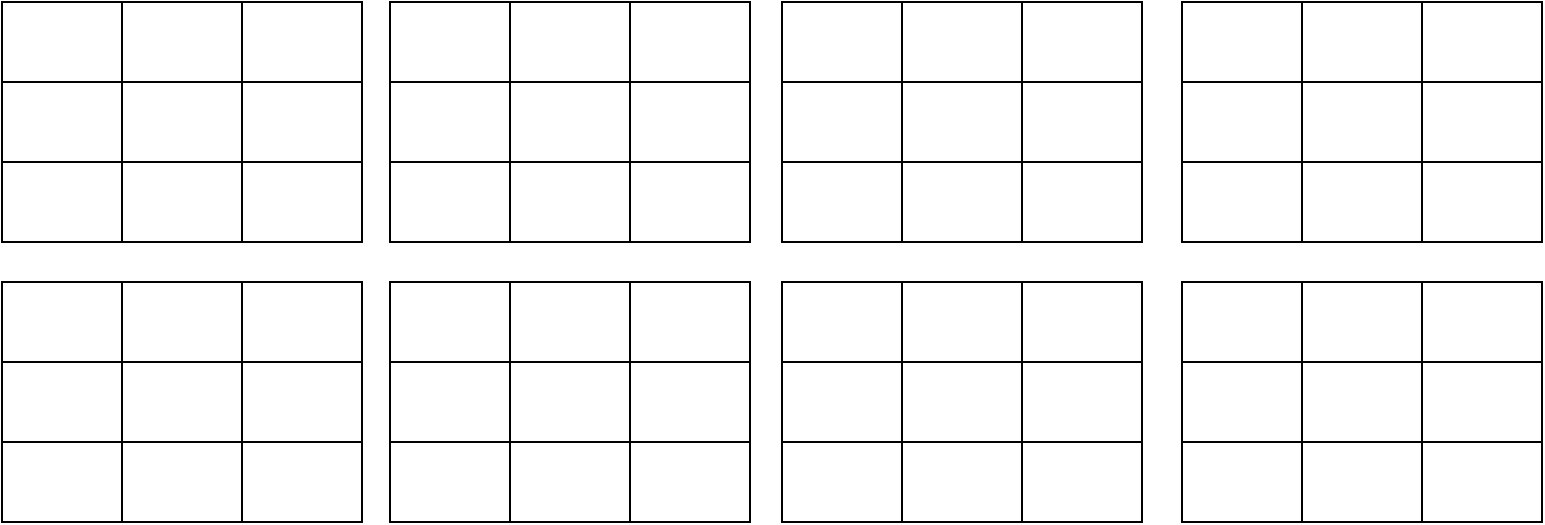 <mxfile version="21.5.2" type="github" pages="3">
  <diagram id="JUidYBW1GJWZsKxiZpDq" name="第 1 页">
    <mxGraphModel dx="1008" dy="642" grid="1" gridSize="10" guides="1" tooltips="1" connect="1" arrows="1" fold="1" page="1" pageScale="1" pageWidth="827" pageHeight="1169" math="0" shadow="0">
      <root>
        <mxCell id="0" />
        <mxCell id="1" parent="0" />
        <mxCell id="ytxY9p593X4YyiZA6ERI-1" value="" style="shape=table;startSize=0;container=1;collapsible=0;childLayout=tableLayout;fontSize=16;" vertex="1" parent="1">
          <mxGeometry x="40" y="130" width="180" height="120" as="geometry" />
        </mxCell>
        <mxCell id="ytxY9p593X4YyiZA6ERI-2" value="" style="shape=tableRow;horizontal=0;startSize=0;swimlaneHead=0;swimlaneBody=0;strokeColor=inherit;top=0;left=0;bottom=0;right=0;collapsible=0;dropTarget=0;fillColor=none;points=[[0,0.5],[1,0.5]];portConstraint=eastwest;fontSize=16;" vertex="1" parent="ytxY9p593X4YyiZA6ERI-1">
          <mxGeometry width="180" height="40" as="geometry" />
        </mxCell>
        <mxCell id="ytxY9p593X4YyiZA6ERI-3" value="" style="shape=partialRectangle;html=1;whiteSpace=wrap;connectable=0;strokeColor=inherit;overflow=hidden;fillColor=none;top=0;left=0;bottom=0;right=0;pointerEvents=1;fontSize=16;" vertex="1" parent="ytxY9p593X4YyiZA6ERI-2">
          <mxGeometry width="60" height="40" as="geometry">
            <mxRectangle width="60" height="40" as="alternateBounds" />
          </mxGeometry>
        </mxCell>
        <mxCell id="ytxY9p593X4YyiZA6ERI-4" value="" style="shape=partialRectangle;html=1;whiteSpace=wrap;connectable=0;strokeColor=inherit;overflow=hidden;fillColor=none;top=0;left=0;bottom=0;right=0;pointerEvents=1;fontSize=16;" vertex="1" parent="ytxY9p593X4YyiZA6ERI-2">
          <mxGeometry x="60" width="60" height="40" as="geometry">
            <mxRectangle width="60" height="40" as="alternateBounds" />
          </mxGeometry>
        </mxCell>
        <mxCell id="ytxY9p593X4YyiZA6ERI-5" value="" style="shape=partialRectangle;html=1;whiteSpace=wrap;connectable=0;strokeColor=inherit;overflow=hidden;fillColor=none;top=0;left=0;bottom=0;right=0;pointerEvents=1;fontSize=16;" vertex="1" parent="ytxY9p593X4YyiZA6ERI-2">
          <mxGeometry x="120" width="60" height="40" as="geometry">
            <mxRectangle width="60" height="40" as="alternateBounds" />
          </mxGeometry>
        </mxCell>
        <mxCell id="ytxY9p593X4YyiZA6ERI-6" value="" style="shape=tableRow;horizontal=0;startSize=0;swimlaneHead=0;swimlaneBody=0;strokeColor=inherit;top=0;left=0;bottom=0;right=0;collapsible=0;dropTarget=0;fillColor=none;points=[[0,0.5],[1,0.5]];portConstraint=eastwest;fontSize=16;" vertex="1" parent="ytxY9p593X4YyiZA6ERI-1">
          <mxGeometry y="40" width="180" height="40" as="geometry" />
        </mxCell>
        <mxCell id="ytxY9p593X4YyiZA6ERI-7" value="" style="shape=partialRectangle;html=1;whiteSpace=wrap;connectable=0;strokeColor=inherit;overflow=hidden;fillColor=none;top=0;left=0;bottom=0;right=0;pointerEvents=1;fontSize=16;" vertex="1" parent="ytxY9p593X4YyiZA6ERI-6">
          <mxGeometry width="60" height="40" as="geometry">
            <mxRectangle width="60" height="40" as="alternateBounds" />
          </mxGeometry>
        </mxCell>
        <mxCell id="ytxY9p593X4YyiZA6ERI-8" value="" style="shape=partialRectangle;html=1;whiteSpace=wrap;connectable=0;strokeColor=inherit;overflow=hidden;fillColor=none;top=0;left=0;bottom=0;right=0;pointerEvents=1;fontSize=16;" vertex="1" parent="ytxY9p593X4YyiZA6ERI-6">
          <mxGeometry x="60" width="60" height="40" as="geometry">
            <mxRectangle width="60" height="40" as="alternateBounds" />
          </mxGeometry>
        </mxCell>
        <mxCell id="ytxY9p593X4YyiZA6ERI-9" value="" style="shape=partialRectangle;html=1;whiteSpace=wrap;connectable=0;strokeColor=inherit;overflow=hidden;fillColor=none;top=0;left=0;bottom=0;right=0;pointerEvents=1;fontSize=16;" vertex="1" parent="ytxY9p593X4YyiZA6ERI-6">
          <mxGeometry x="120" width="60" height="40" as="geometry">
            <mxRectangle width="60" height="40" as="alternateBounds" />
          </mxGeometry>
        </mxCell>
        <mxCell id="ytxY9p593X4YyiZA6ERI-10" value="" style="shape=tableRow;horizontal=0;startSize=0;swimlaneHead=0;swimlaneBody=0;strokeColor=inherit;top=0;left=0;bottom=0;right=0;collapsible=0;dropTarget=0;fillColor=none;points=[[0,0.5],[1,0.5]];portConstraint=eastwest;fontSize=16;" vertex="1" parent="ytxY9p593X4YyiZA6ERI-1">
          <mxGeometry y="80" width="180" height="40" as="geometry" />
        </mxCell>
        <mxCell id="ytxY9p593X4YyiZA6ERI-11" value="" style="shape=partialRectangle;html=1;whiteSpace=wrap;connectable=0;strokeColor=inherit;overflow=hidden;fillColor=none;top=0;left=0;bottom=0;right=0;pointerEvents=1;fontSize=16;" vertex="1" parent="ytxY9p593X4YyiZA6ERI-10">
          <mxGeometry width="60" height="40" as="geometry">
            <mxRectangle width="60" height="40" as="alternateBounds" />
          </mxGeometry>
        </mxCell>
        <mxCell id="ytxY9p593X4YyiZA6ERI-12" value="" style="shape=partialRectangle;html=1;whiteSpace=wrap;connectable=0;strokeColor=inherit;overflow=hidden;fillColor=none;top=0;left=0;bottom=0;right=0;pointerEvents=1;fontSize=16;" vertex="1" parent="ytxY9p593X4YyiZA6ERI-10">
          <mxGeometry x="60" width="60" height="40" as="geometry">
            <mxRectangle width="60" height="40" as="alternateBounds" />
          </mxGeometry>
        </mxCell>
        <mxCell id="ytxY9p593X4YyiZA6ERI-13" value="" style="shape=partialRectangle;html=1;whiteSpace=wrap;connectable=0;strokeColor=inherit;overflow=hidden;fillColor=none;top=0;left=0;bottom=0;right=0;pointerEvents=1;fontSize=16;" vertex="1" parent="ytxY9p593X4YyiZA6ERI-10">
          <mxGeometry x="120" width="60" height="40" as="geometry">
            <mxRectangle width="60" height="40" as="alternateBounds" />
          </mxGeometry>
        </mxCell>
        <mxCell id="ytxY9p593X4YyiZA6ERI-15" value="" style="shape=table;startSize=0;container=1;collapsible=0;childLayout=tableLayout;fontSize=16;" vertex="1" parent="1">
          <mxGeometry x="234" y="130" width="180" height="120" as="geometry" />
        </mxCell>
        <mxCell id="ytxY9p593X4YyiZA6ERI-16" value="" style="shape=tableRow;horizontal=0;startSize=0;swimlaneHead=0;swimlaneBody=0;strokeColor=inherit;top=0;left=0;bottom=0;right=0;collapsible=0;dropTarget=0;fillColor=none;points=[[0,0.5],[1,0.5]];portConstraint=eastwest;fontSize=16;" vertex="1" parent="ytxY9p593X4YyiZA6ERI-15">
          <mxGeometry width="180" height="40" as="geometry" />
        </mxCell>
        <mxCell id="ytxY9p593X4YyiZA6ERI-17" value="" style="shape=partialRectangle;html=1;whiteSpace=wrap;connectable=0;strokeColor=inherit;overflow=hidden;fillColor=none;top=0;left=0;bottom=0;right=0;pointerEvents=1;fontSize=16;" vertex="1" parent="ytxY9p593X4YyiZA6ERI-16">
          <mxGeometry width="60" height="40" as="geometry">
            <mxRectangle width="60" height="40" as="alternateBounds" />
          </mxGeometry>
        </mxCell>
        <mxCell id="ytxY9p593X4YyiZA6ERI-18" value="" style="shape=partialRectangle;html=1;whiteSpace=wrap;connectable=0;strokeColor=inherit;overflow=hidden;fillColor=none;top=0;left=0;bottom=0;right=0;pointerEvents=1;fontSize=16;" vertex="1" parent="ytxY9p593X4YyiZA6ERI-16">
          <mxGeometry x="60" width="60" height="40" as="geometry">
            <mxRectangle width="60" height="40" as="alternateBounds" />
          </mxGeometry>
        </mxCell>
        <mxCell id="ytxY9p593X4YyiZA6ERI-19" value="" style="shape=partialRectangle;html=1;whiteSpace=wrap;connectable=0;strokeColor=inherit;overflow=hidden;fillColor=none;top=0;left=0;bottom=0;right=0;pointerEvents=1;fontSize=16;" vertex="1" parent="ytxY9p593X4YyiZA6ERI-16">
          <mxGeometry x="120" width="60" height="40" as="geometry">
            <mxRectangle width="60" height="40" as="alternateBounds" />
          </mxGeometry>
        </mxCell>
        <mxCell id="ytxY9p593X4YyiZA6ERI-20" value="" style="shape=tableRow;horizontal=0;startSize=0;swimlaneHead=0;swimlaneBody=0;strokeColor=inherit;top=0;left=0;bottom=0;right=0;collapsible=0;dropTarget=0;fillColor=none;points=[[0,0.5],[1,0.5]];portConstraint=eastwest;fontSize=16;" vertex="1" parent="ytxY9p593X4YyiZA6ERI-15">
          <mxGeometry y="40" width="180" height="40" as="geometry" />
        </mxCell>
        <mxCell id="ytxY9p593X4YyiZA6ERI-21" value="" style="shape=partialRectangle;html=1;whiteSpace=wrap;connectable=0;strokeColor=inherit;overflow=hidden;fillColor=none;top=0;left=0;bottom=0;right=0;pointerEvents=1;fontSize=16;" vertex="1" parent="ytxY9p593X4YyiZA6ERI-20">
          <mxGeometry width="60" height="40" as="geometry">
            <mxRectangle width="60" height="40" as="alternateBounds" />
          </mxGeometry>
        </mxCell>
        <mxCell id="ytxY9p593X4YyiZA6ERI-22" value="" style="shape=partialRectangle;html=1;whiteSpace=wrap;connectable=0;strokeColor=inherit;overflow=hidden;fillColor=none;top=0;left=0;bottom=0;right=0;pointerEvents=1;fontSize=16;" vertex="1" parent="ytxY9p593X4YyiZA6ERI-20">
          <mxGeometry x="60" width="60" height="40" as="geometry">
            <mxRectangle width="60" height="40" as="alternateBounds" />
          </mxGeometry>
        </mxCell>
        <mxCell id="ytxY9p593X4YyiZA6ERI-23" value="" style="shape=partialRectangle;html=1;whiteSpace=wrap;connectable=0;strokeColor=inherit;overflow=hidden;fillColor=none;top=0;left=0;bottom=0;right=0;pointerEvents=1;fontSize=16;" vertex="1" parent="ytxY9p593X4YyiZA6ERI-20">
          <mxGeometry x="120" width="60" height="40" as="geometry">
            <mxRectangle width="60" height="40" as="alternateBounds" />
          </mxGeometry>
        </mxCell>
        <mxCell id="ytxY9p593X4YyiZA6ERI-24" value="" style="shape=tableRow;horizontal=0;startSize=0;swimlaneHead=0;swimlaneBody=0;strokeColor=inherit;top=0;left=0;bottom=0;right=0;collapsible=0;dropTarget=0;fillColor=none;points=[[0,0.5],[1,0.5]];portConstraint=eastwest;fontSize=16;" vertex="1" parent="ytxY9p593X4YyiZA6ERI-15">
          <mxGeometry y="80" width="180" height="40" as="geometry" />
        </mxCell>
        <mxCell id="ytxY9p593X4YyiZA6ERI-25" value="" style="shape=partialRectangle;html=1;whiteSpace=wrap;connectable=0;strokeColor=inherit;overflow=hidden;fillColor=none;top=0;left=0;bottom=0;right=0;pointerEvents=1;fontSize=16;" vertex="1" parent="ytxY9p593X4YyiZA6ERI-24">
          <mxGeometry width="60" height="40" as="geometry">
            <mxRectangle width="60" height="40" as="alternateBounds" />
          </mxGeometry>
        </mxCell>
        <mxCell id="ytxY9p593X4YyiZA6ERI-26" value="" style="shape=partialRectangle;html=1;whiteSpace=wrap;connectable=0;strokeColor=inherit;overflow=hidden;fillColor=none;top=0;left=0;bottom=0;right=0;pointerEvents=1;fontSize=16;" vertex="1" parent="ytxY9p593X4YyiZA6ERI-24">
          <mxGeometry x="60" width="60" height="40" as="geometry">
            <mxRectangle width="60" height="40" as="alternateBounds" />
          </mxGeometry>
        </mxCell>
        <mxCell id="ytxY9p593X4YyiZA6ERI-27" value="" style="shape=partialRectangle;html=1;whiteSpace=wrap;connectable=0;strokeColor=inherit;overflow=hidden;fillColor=none;top=0;left=0;bottom=0;right=0;pointerEvents=1;fontSize=16;" vertex="1" parent="ytxY9p593X4YyiZA6ERI-24">
          <mxGeometry x="120" width="60" height="40" as="geometry">
            <mxRectangle width="60" height="40" as="alternateBounds" />
          </mxGeometry>
        </mxCell>
        <mxCell id="ytxY9p593X4YyiZA6ERI-28" value="" style="shape=table;startSize=0;container=1;collapsible=0;childLayout=tableLayout;fontSize=16;" vertex="1" parent="1">
          <mxGeometry x="430" y="130" width="180" height="120" as="geometry" />
        </mxCell>
        <mxCell id="ytxY9p593X4YyiZA6ERI-29" value="" style="shape=tableRow;horizontal=0;startSize=0;swimlaneHead=0;swimlaneBody=0;strokeColor=inherit;top=0;left=0;bottom=0;right=0;collapsible=0;dropTarget=0;fillColor=none;points=[[0,0.5],[1,0.5]];portConstraint=eastwest;fontSize=16;" vertex="1" parent="ytxY9p593X4YyiZA6ERI-28">
          <mxGeometry width="180" height="40" as="geometry" />
        </mxCell>
        <mxCell id="ytxY9p593X4YyiZA6ERI-30" value="" style="shape=partialRectangle;html=1;whiteSpace=wrap;connectable=0;strokeColor=inherit;overflow=hidden;fillColor=none;top=0;left=0;bottom=0;right=0;pointerEvents=1;fontSize=16;" vertex="1" parent="ytxY9p593X4YyiZA6ERI-29">
          <mxGeometry width="60" height="40" as="geometry">
            <mxRectangle width="60" height="40" as="alternateBounds" />
          </mxGeometry>
        </mxCell>
        <mxCell id="ytxY9p593X4YyiZA6ERI-31" value="" style="shape=partialRectangle;html=1;whiteSpace=wrap;connectable=0;strokeColor=inherit;overflow=hidden;fillColor=none;top=0;left=0;bottom=0;right=0;pointerEvents=1;fontSize=16;" vertex="1" parent="ytxY9p593X4YyiZA6ERI-29">
          <mxGeometry x="60" width="60" height="40" as="geometry">
            <mxRectangle width="60" height="40" as="alternateBounds" />
          </mxGeometry>
        </mxCell>
        <mxCell id="ytxY9p593X4YyiZA6ERI-32" value="" style="shape=partialRectangle;html=1;whiteSpace=wrap;connectable=0;strokeColor=inherit;overflow=hidden;fillColor=none;top=0;left=0;bottom=0;right=0;pointerEvents=1;fontSize=16;" vertex="1" parent="ytxY9p593X4YyiZA6ERI-29">
          <mxGeometry x="120" width="60" height="40" as="geometry">
            <mxRectangle width="60" height="40" as="alternateBounds" />
          </mxGeometry>
        </mxCell>
        <mxCell id="ytxY9p593X4YyiZA6ERI-33" value="" style="shape=tableRow;horizontal=0;startSize=0;swimlaneHead=0;swimlaneBody=0;strokeColor=inherit;top=0;left=0;bottom=0;right=0;collapsible=0;dropTarget=0;fillColor=none;points=[[0,0.5],[1,0.5]];portConstraint=eastwest;fontSize=16;" vertex="1" parent="ytxY9p593X4YyiZA6ERI-28">
          <mxGeometry y="40" width="180" height="40" as="geometry" />
        </mxCell>
        <mxCell id="ytxY9p593X4YyiZA6ERI-34" value="" style="shape=partialRectangle;html=1;whiteSpace=wrap;connectable=0;strokeColor=inherit;overflow=hidden;fillColor=none;top=0;left=0;bottom=0;right=0;pointerEvents=1;fontSize=16;" vertex="1" parent="ytxY9p593X4YyiZA6ERI-33">
          <mxGeometry width="60" height="40" as="geometry">
            <mxRectangle width="60" height="40" as="alternateBounds" />
          </mxGeometry>
        </mxCell>
        <mxCell id="ytxY9p593X4YyiZA6ERI-35" value="" style="shape=partialRectangle;html=1;whiteSpace=wrap;connectable=0;strokeColor=inherit;overflow=hidden;fillColor=none;top=0;left=0;bottom=0;right=0;pointerEvents=1;fontSize=16;" vertex="1" parent="ytxY9p593X4YyiZA6ERI-33">
          <mxGeometry x="60" width="60" height="40" as="geometry">
            <mxRectangle width="60" height="40" as="alternateBounds" />
          </mxGeometry>
        </mxCell>
        <mxCell id="ytxY9p593X4YyiZA6ERI-36" value="" style="shape=partialRectangle;html=1;whiteSpace=wrap;connectable=0;strokeColor=inherit;overflow=hidden;fillColor=none;top=0;left=0;bottom=0;right=0;pointerEvents=1;fontSize=16;" vertex="1" parent="ytxY9p593X4YyiZA6ERI-33">
          <mxGeometry x="120" width="60" height="40" as="geometry">
            <mxRectangle width="60" height="40" as="alternateBounds" />
          </mxGeometry>
        </mxCell>
        <mxCell id="ytxY9p593X4YyiZA6ERI-37" value="" style="shape=tableRow;horizontal=0;startSize=0;swimlaneHead=0;swimlaneBody=0;strokeColor=inherit;top=0;left=0;bottom=0;right=0;collapsible=0;dropTarget=0;fillColor=none;points=[[0,0.5],[1,0.5]];portConstraint=eastwest;fontSize=16;" vertex="1" parent="ytxY9p593X4YyiZA6ERI-28">
          <mxGeometry y="80" width="180" height="40" as="geometry" />
        </mxCell>
        <mxCell id="ytxY9p593X4YyiZA6ERI-38" value="" style="shape=partialRectangle;html=1;whiteSpace=wrap;connectable=0;strokeColor=inherit;overflow=hidden;fillColor=none;top=0;left=0;bottom=0;right=0;pointerEvents=1;fontSize=16;" vertex="1" parent="ytxY9p593X4YyiZA6ERI-37">
          <mxGeometry width="60" height="40" as="geometry">
            <mxRectangle width="60" height="40" as="alternateBounds" />
          </mxGeometry>
        </mxCell>
        <mxCell id="ytxY9p593X4YyiZA6ERI-39" value="" style="shape=partialRectangle;html=1;whiteSpace=wrap;connectable=0;strokeColor=inherit;overflow=hidden;fillColor=none;top=0;left=0;bottom=0;right=0;pointerEvents=1;fontSize=16;" vertex="1" parent="ytxY9p593X4YyiZA6ERI-37">
          <mxGeometry x="60" width="60" height="40" as="geometry">
            <mxRectangle width="60" height="40" as="alternateBounds" />
          </mxGeometry>
        </mxCell>
        <mxCell id="ytxY9p593X4YyiZA6ERI-40" value="" style="shape=partialRectangle;html=1;whiteSpace=wrap;connectable=0;strokeColor=inherit;overflow=hidden;fillColor=none;top=0;left=0;bottom=0;right=0;pointerEvents=1;fontSize=16;" vertex="1" parent="ytxY9p593X4YyiZA6ERI-37">
          <mxGeometry x="120" width="60" height="40" as="geometry">
            <mxRectangle width="60" height="40" as="alternateBounds" />
          </mxGeometry>
        </mxCell>
        <mxCell id="ytxY9p593X4YyiZA6ERI-41" value="" style="shape=table;startSize=0;container=1;collapsible=0;childLayout=tableLayout;fontSize=16;" vertex="1" parent="1">
          <mxGeometry x="630" y="130" width="180" height="120" as="geometry" />
        </mxCell>
        <mxCell id="ytxY9p593X4YyiZA6ERI-42" value="" style="shape=tableRow;horizontal=0;startSize=0;swimlaneHead=0;swimlaneBody=0;strokeColor=inherit;top=0;left=0;bottom=0;right=0;collapsible=0;dropTarget=0;fillColor=none;points=[[0,0.5],[1,0.5]];portConstraint=eastwest;fontSize=16;" vertex="1" parent="ytxY9p593X4YyiZA6ERI-41">
          <mxGeometry width="180" height="40" as="geometry" />
        </mxCell>
        <mxCell id="ytxY9p593X4YyiZA6ERI-43" value="" style="shape=partialRectangle;html=1;whiteSpace=wrap;connectable=0;strokeColor=inherit;overflow=hidden;fillColor=none;top=0;left=0;bottom=0;right=0;pointerEvents=1;fontSize=16;" vertex="1" parent="ytxY9p593X4YyiZA6ERI-42">
          <mxGeometry width="60" height="40" as="geometry">
            <mxRectangle width="60" height="40" as="alternateBounds" />
          </mxGeometry>
        </mxCell>
        <mxCell id="ytxY9p593X4YyiZA6ERI-44" value="" style="shape=partialRectangle;html=1;whiteSpace=wrap;connectable=0;strokeColor=inherit;overflow=hidden;fillColor=none;top=0;left=0;bottom=0;right=0;pointerEvents=1;fontSize=16;" vertex="1" parent="ytxY9p593X4YyiZA6ERI-42">
          <mxGeometry x="60" width="60" height="40" as="geometry">
            <mxRectangle width="60" height="40" as="alternateBounds" />
          </mxGeometry>
        </mxCell>
        <mxCell id="ytxY9p593X4YyiZA6ERI-45" value="" style="shape=partialRectangle;html=1;whiteSpace=wrap;connectable=0;strokeColor=inherit;overflow=hidden;fillColor=none;top=0;left=0;bottom=0;right=0;pointerEvents=1;fontSize=16;" vertex="1" parent="ytxY9p593X4YyiZA6ERI-42">
          <mxGeometry x="120" width="60" height="40" as="geometry">
            <mxRectangle width="60" height="40" as="alternateBounds" />
          </mxGeometry>
        </mxCell>
        <mxCell id="ytxY9p593X4YyiZA6ERI-46" value="" style="shape=tableRow;horizontal=0;startSize=0;swimlaneHead=0;swimlaneBody=0;strokeColor=inherit;top=0;left=0;bottom=0;right=0;collapsible=0;dropTarget=0;fillColor=none;points=[[0,0.5],[1,0.5]];portConstraint=eastwest;fontSize=16;" vertex="1" parent="ytxY9p593X4YyiZA6ERI-41">
          <mxGeometry y="40" width="180" height="40" as="geometry" />
        </mxCell>
        <mxCell id="ytxY9p593X4YyiZA6ERI-47" value="" style="shape=partialRectangle;html=1;whiteSpace=wrap;connectable=0;strokeColor=inherit;overflow=hidden;fillColor=none;top=0;left=0;bottom=0;right=0;pointerEvents=1;fontSize=16;" vertex="1" parent="ytxY9p593X4YyiZA6ERI-46">
          <mxGeometry width="60" height="40" as="geometry">
            <mxRectangle width="60" height="40" as="alternateBounds" />
          </mxGeometry>
        </mxCell>
        <mxCell id="ytxY9p593X4YyiZA6ERI-48" value="" style="shape=partialRectangle;html=1;whiteSpace=wrap;connectable=0;strokeColor=inherit;overflow=hidden;fillColor=none;top=0;left=0;bottom=0;right=0;pointerEvents=1;fontSize=16;" vertex="1" parent="ytxY9p593X4YyiZA6ERI-46">
          <mxGeometry x="60" width="60" height="40" as="geometry">
            <mxRectangle width="60" height="40" as="alternateBounds" />
          </mxGeometry>
        </mxCell>
        <mxCell id="ytxY9p593X4YyiZA6ERI-49" value="" style="shape=partialRectangle;html=1;whiteSpace=wrap;connectable=0;strokeColor=inherit;overflow=hidden;fillColor=none;top=0;left=0;bottom=0;right=0;pointerEvents=1;fontSize=16;" vertex="1" parent="ytxY9p593X4YyiZA6ERI-46">
          <mxGeometry x="120" width="60" height="40" as="geometry">
            <mxRectangle width="60" height="40" as="alternateBounds" />
          </mxGeometry>
        </mxCell>
        <mxCell id="ytxY9p593X4YyiZA6ERI-50" value="" style="shape=tableRow;horizontal=0;startSize=0;swimlaneHead=0;swimlaneBody=0;strokeColor=inherit;top=0;left=0;bottom=0;right=0;collapsible=0;dropTarget=0;fillColor=none;points=[[0,0.5],[1,0.5]];portConstraint=eastwest;fontSize=16;" vertex="1" parent="ytxY9p593X4YyiZA6ERI-41">
          <mxGeometry y="80" width="180" height="40" as="geometry" />
        </mxCell>
        <mxCell id="ytxY9p593X4YyiZA6ERI-51" value="" style="shape=partialRectangle;html=1;whiteSpace=wrap;connectable=0;strokeColor=inherit;overflow=hidden;fillColor=none;top=0;left=0;bottom=0;right=0;pointerEvents=1;fontSize=16;" vertex="1" parent="ytxY9p593X4YyiZA6ERI-50">
          <mxGeometry width="60" height="40" as="geometry">
            <mxRectangle width="60" height="40" as="alternateBounds" />
          </mxGeometry>
        </mxCell>
        <mxCell id="ytxY9p593X4YyiZA6ERI-52" value="" style="shape=partialRectangle;html=1;whiteSpace=wrap;connectable=0;strokeColor=inherit;overflow=hidden;fillColor=none;top=0;left=0;bottom=0;right=0;pointerEvents=1;fontSize=16;" vertex="1" parent="ytxY9p593X4YyiZA6ERI-50">
          <mxGeometry x="60" width="60" height="40" as="geometry">
            <mxRectangle width="60" height="40" as="alternateBounds" />
          </mxGeometry>
        </mxCell>
        <mxCell id="ytxY9p593X4YyiZA6ERI-53" value="" style="shape=partialRectangle;html=1;whiteSpace=wrap;connectable=0;strokeColor=inherit;overflow=hidden;fillColor=none;top=0;left=0;bottom=0;right=0;pointerEvents=1;fontSize=16;" vertex="1" parent="ytxY9p593X4YyiZA6ERI-50">
          <mxGeometry x="120" width="60" height="40" as="geometry">
            <mxRectangle width="60" height="40" as="alternateBounds" />
          </mxGeometry>
        </mxCell>
        <mxCell id="ytxY9p593X4YyiZA6ERI-54" value="" style="shape=table;startSize=0;container=1;collapsible=0;childLayout=tableLayout;fontSize=16;" vertex="1" parent="1">
          <mxGeometry x="40" y="270" width="180" height="120" as="geometry" />
        </mxCell>
        <mxCell id="ytxY9p593X4YyiZA6ERI-55" value="" style="shape=tableRow;horizontal=0;startSize=0;swimlaneHead=0;swimlaneBody=0;strokeColor=inherit;top=0;left=0;bottom=0;right=0;collapsible=0;dropTarget=0;fillColor=none;points=[[0,0.5],[1,0.5]];portConstraint=eastwest;fontSize=16;" vertex="1" parent="ytxY9p593X4YyiZA6ERI-54">
          <mxGeometry width="180" height="40" as="geometry" />
        </mxCell>
        <mxCell id="ytxY9p593X4YyiZA6ERI-56" value="" style="shape=partialRectangle;html=1;whiteSpace=wrap;connectable=0;strokeColor=inherit;overflow=hidden;fillColor=none;top=0;left=0;bottom=0;right=0;pointerEvents=1;fontSize=16;" vertex="1" parent="ytxY9p593X4YyiZA6ERI-55">
          <mxGeometry width="60" height="40" as="geometry">
            <mxRectangle width="60" height="40" as="alternateBounds" />
          </mxGeometry>
        </mxCell>
        <mxCell id="ytxY9p593X4YyiZA6ERI-57" value="" style="shape=partialRectangle;html=1;whiteSpace=wrap;connectable=0;strokeColor=inherit;overflow=hidden;fillColor=none;top=0;left=0;bottom=0;right=0;pointerEvents=1;fontSize=16;" vertex="1" parent="ytxY9p593X4YyiZA6ERI-55">
          <mxGeometry x="60" width="60" height="40" as="geometry">
            <mxRectangle width="60" height="40" as="alternateBounds" />
          </mxGeometry>
        </mxCell>
        <mxCell id="ytxY9p593X4YyiZA6ERI-58" value="" style="shape=partialRectangle;html=1;whiteSpace=wrap;connectable=0;strokeColor=inherit;overflow=hidden;fillColor=none;top=0;left=0;bottom=0;right=0;pointerEvents=1;fontSize=16;" vertex="1" parent="ytxY9p593X4YyiZA6ERI-55">
          <mxGeometry x="120" width="60" height="40" as="geometry">
            <mxRectangle width="60" height="40" as="alternateBounds" />
          </mxGeometry>
        </mxCell>
        <mxCell id="ytxY9p593X4YyiZA6ERI-59" value="" style="shape=tableRow;horizontal=0;startSize=0;swimlaneHead=0;swimlaneBody=0;strokeColor=inherit;top=0;left=0;bottom=0;right=0;collapsible=0;dropTarget=0;fillColor=none;points=[[0,0.5],[1,0.5]];portConstraint=eastwest;fontSize=16;" vertex="1" parent="ytxY9p593X4YyiZA6ERI-54">
          <mxGeometry y="40" width="180" height="40" as="geometry" />
        </mxCell>
        <mxCell id="ytxY9p593X4YyiZA6ERI-60" value="" style="shape=partialRectangle;html=1;whiteSpace=wrap;connectable=0;strokeColor=inherit;overflow=hidden;fillColor=none;top=0;left=0;bottom=0;right=0;pointerEvents=1;fontSize=16;" vertex="1" parent="ytxY9p593X4YyiZA6ERI-59">
          <mxGeometry width="60" height="40" as="geometry">
            <mxRectangle width="60" height="40" as="alternateBounds" />
          </mxGeometry>
        </mxCell>
        <mxCell id="ytxY9p593X4YyiZA6ERI-61" value="" style="shape=partialRectangle;html=1;whiteSpace=wrap;connectable=0;strokeColor=inherit;overflow=hidden;fillColor=none;top=0;left=0;bottom=0;right=0;pointerEvents=1;fontSize=16;" vertex="1" parent="ytxY9p593X4YyiZA6ERI-59">
          <mxGeometry x="60" width="60" height="40" as="geometry">
            <mxRectangle width="60" height="40" as="alternateBounds" />
          </mxGeometry>
        </mxCell>
        <mxCell id="ytxY9p593X4YyiZA6ERI-62" value="" style="shape=partialRectangle;html=1;whiteSpace=wrap;connectable=0;strokeColor=inherit;overflow=hidden;fillColor=none;top=0;left=0;bottom=0;right=0;pointerEvents=1;fontSize=16;" vertex="1" parent="ytxY9p593X4YyiZA6ERI-59">
          <mxGeometry x="120" width="60" height="40" as="geometry">
            <mxRectangle width="60" height="40" as="alternateBounds" />
          </mxGeometry>
        </mxCell>
        <mxCell id="ytxY9p593X4YyiZA6ERI-63" value="" style="shape=tableRow;horizontal=0;startSize=0;swimlaneHead=0;swimlaneBody=0;strokeColor=inherit;top=0;left=0;bottom=0;right=0;collapsible=0;dropTarget=0;fillColor=none;points=[[0,0.5],[1,0.5]];portConstraint=eastwest;fontSize=16;" vertex="1" parent="ytxY9p593X4YyiZA6ERI-54">
          <mxGeometry y="80" width="180" height="40" as="geometry" />
        </mxCell>
        <mxCell id="ytxY9p593X4YyiZA6ERI-64" value="" style="shape=partialRectangle;html=1;whiteSpace=wrap;connectable=0;strokeColor=inherit;overflow=hidden;fillColor=none;top=0;left=0;bottom=0;right=0;pointerEvents=1;fontSize=16;" vertex="1" parent="ytxY9p593X4YyiZA6ERI-63">
          <mxGeometry width="60" height="40" as="geometry">
            <mxRectangle width="60" height="40" as="alternateBounds" />
          </mxGeometry>
        </mxCell>
        <mxCell id="ytxY9p593X4YyiZA6ERI-65" value="" style="shape=partialRectangle;html=1;whiteSpace=wrap;connectable=0;strokeColor=inherit;overflow=hidden;fillColor=none;top=0;left=0;bottom=0;right=0;pointerEvents=1;fontSize=16;" vertex="1" parent="ytxY9p593X4YyiZA6ERI-63">
          <mxGeometry x="60" width="60" height="40" as="geometry">
            <mxRectangle width="60" height="40" as="alternateBounds" />
          </mxGeometry>
        </mxCell>
        <mxCell id="ytxY9p593X4YyiZA6ERI-66" value="" style="shape=partialRectangle;html=1;whiteSpace=wrap;connectable=0;strokeColor=inherit;overflow=hidden;fillColor=none;top=0;left=0;bottom=0;right=0;pointerEvents=1;fontSize=16;" vertex="1" parent="ytxY9p593X4YyiZA6ERI-63">
          <mxGeometry x="120" width="60" height="40" as="geometry">
            <mxRectangle width="60" height="40" as="alternateBounds" />
          </mxGeometry>
        </mxCell>
        <mxCell id="ytxY9p593X4YyiZA6ERI-67" value="" style="shape=table;startSize=0;container=1;collapsible=0;childLayout=tableLayout;fontSize=16;" vertex="1" parent="1">
          <mxGeometry x="234" y="270" width="180" height="120" as="geometry" />
        </mxCell>
        <mxCell id="ytxY9p593X4YyiZA6ERI-68" value="" style="shape=tableRow;horizontal=0;startSize=0;swimlaneHead=0;swimlaneBody=0;strokeColor=inherit;top=0;left=0;bottom=0;right=0;collapsible=0;dropTarget=0;fillColor=none;points=[[0,0.5],[1,0.5]];portConstraint=eastwest;fontSize=16;" vertex="1" parent="ytxY9p593X4YyiZA6ERI-67">
          <mxGeometry width="180" height="40" as="geometry" />
        </mxCell>
        <mxCell id="ytxY9p593X4YyiZA6ERI-69" value="" style="shape=partialRectangle;html=1;whiteSpace=wrap;connectable=0;strokeColor=inherit;overflow=hidden;fillColor=none;top=0;left=0;bottom=0;right=0;pointerEvents=1;fontSize=16;" vertex="1" parent="ytxY9p593X4YyiZA6ERI-68">
          <mxGeometry width="60" height="40" as="geometry">
            <mxRectangle width="60" height="40" as="alternateBounds" />
          </mxGeometry>
        </mxCell>
        <mxCell id="ytxY9p593X4YyiZA6ERI-70" value="" style="shape=partialRectangle;html=1;whiteSpace=wrap;connectable=0;strokeColor=inherit;overflow=hidden;fillColor=none;top=0;left=0;bottom=0;right=0;pointerEvents=1;fontSize=16;" vertex="1" parent="ytxY9p593X4YyiZA6ERI-68">
          <mxGeometry x="60" width="60" height="40" as="geometry">
            <mxRectangle width="60" height="40" as="alternateBounds" />
          </mxGeometry>
        </mxCell>
        <mxCell id="ytxY9p593X4YyiZA6ERI-71" value="" style="shape=partialRectangle;html=1;whiteSpace=wrap;connectable=0;strokeColor=inherit;overflow=hidden;fillColor=none;top=0;left=0;bottom=0;right=0;pointerEvents=1;fontSize=16;" vertex="1" parent="ytxY9p593X4YyiZA6ERI-68">
          <mxGeometry x="120" width="60" height="40" as="geometry">
            <mxRectangle width="60" height="40" as="alternateBounds" />
          </mxGeometry>
        </mxCell>
        <mxCell id="ytxY9p593X4YyiZA6ERI-72" value="" style="shape=tableRow;horizontal=0;startSize=0;swimlaneHead=0;swimlaneBody=0;strokeColor=inherit;top=0;left=0;bottom=0;right=0;collapsible=0;dropTarget=0;fillColor=none;points=[[0,0.5],[1,0.5]];portConstraint=eastwest;fontSize=16;" vertex="1" parent="ytxY9p593X4YyiZA6ERI-67">
          <mxGeometry y="40" width="180" height="40" as="geometry" />
        </mxCell>
        <mxCell id="ytxY9p593X4YyiZA6ERI-73" value="" style="shape=partialRectangle;html=1;whiteSpace=wrap;connectable=0;strokeColor=inherit;overflow=hidden;fillColor=none;top=0;left=0;bottom=0;right=0;pointerEvents=1;fontSize=16;" vertex="1" parent="ytxY9p593X4YyiZA6ERI-72">
          <mxGeometry width="60" height="40" as="geometry">
            <mxRectangle width="60" height="40" as="alternateBounds" />
          </mxGeometry>
        </mxCell>
        <mxCell id="ytxY9p593X4YyiZA6ERI-74" value="" style="shape=partialRectangle;html=1;whiteSpace=wrap;connectable=0;strokeColor=inherit;overflow=hidden;fillColor=none;top=0;left=0;bottom=0;right=0;pointerEvents=1;fontSize=16;" vertex="1" parent="ytxY9p593X4YyiZA6ERI-72">
          <mxGeometry x="60" width="60" height="40" as="geometry">
            <mxRectangle width="60" height="40" as="alternateBounds" />
          </mxGeometry>
        </mxCell>
        <mxCell id="ytxY9p593X4YyiZA6ERI-75" value="" style="shape=partialRectangle;html=1;whiteSpace=wrap;connectable=0;strokeColor=inherit;overflow=hidden;fillColor=none;top=0;left=0;bottom=0;right=0;pointerEvents=1;fontSize=16;" vertex="1" parent="ytxY9p593X4YyiZA6ERI-72">
          <mxGeometry x="120" width="60" height="40" as="geometry">
            <mxRectangle width="60" height="40" as="alternateBounds" />
          </mxGeometry>
        </mxCell>
        <mxCell id="ytxY9p593X4YyiZA6ERI-76" value="" style="shape=tableRow;horizontal=0;startSize=0;swimlaneHead=0;swimlaneBody=0;strokeColor=inherit;top=0;left=0;bottom=0;right=0;collapsible=0;dropTarget=0;fillColor=none;points=[[0,0.5],[1,0.5]];portConstraint=eastwest;fontSize=16;" vertex="1" parent="ytxY9p593X4YyiZA6ERI-67">
          <mxGeometry y="80" width="180" height="40" as="geometry" />
        </mxCell>
        <mxCell id="ytxY9p593X4YyiZA6ERI-77" value="" style="shape=partialRectangle;html=1;whiteSpace=wrap;connectable=0;strokeColor=inherit;overflow=hidden;fillColor=none;top=0;left=0;bottom=0;right=0;pointerEvents=1;fontSize=16;" vertex="1" parent="ytxY9p593X4YyiZA6ERI-76">
          <mxGeometry width="60" height="40" as="geometry">
            <mxRectangle width="60" height="40" as="alternateBounds" />
          </mxGeometry>
        </mxCell>
        <mxCell id="ytxY9p593X4YyiZA6ERI-78" value="" style="shape=partialRectangle;html=1;whiteSpace=wrap;connectable=0;strokeColor=inherit;overflow=hidden;fillColor=none;top=0;left=0;bottom=0;right=0;pointerEvents=1;fontSize=16;" vertex="1" parent="ytxY9p593X4YyiZA6ERI-76">
          <mxGeometry x="60" width="60" height="40" as="geometry">
            <mxRectangle width="60" height="40" as="alternateBounds" />
          </mxGeometry>
        </mxCell>
        <mxCell id="ytxY9p593X4YyiZA6ERI-79" value="" style="shape=partialRectangle;html=1;whiteSpace=wrap;connectable=0;strokeColor=inherit;overflow=hidden;fillColor=none;top=0;left=0;bottom=0;right=0;pointerEvents=1;fontSize=16;" vertex="1" parent="ytxY9p593X4YyiZA6ERI-76">
          <mxGeometry x="120" width="60" height="40" as="geometry">
            <mxRectangle width="60" height="40" as="alternateBounds" />
          </mxGeometry>
        </mxCell>
        <mxCell id="ytxY9p593X4YyiZA6ERI-80" value="" style="shape=table;startSize=0;container=1;collapsible=0;childLayout=tableLayout;fontSize=16;" vertex="1" parent="1">
          <mxGeometry x="430" y="270" width="180" height="120" as="geometry" />
        </mxCell>
        <mxCell id="ytxY9p593X4YyiZA6ERI-81" value="" style="shape=tableRow;horizontal=0;startSize=0;swimlaneHead=0;swimlaneBody=0;strokeColor=inherit;top=0;left=0;bottom=0;right=0;collapsible=0;dropTarget=0;fillColor=none;points=[[0,0.5],[1,0.5]];portConstraint=eastwest;fontSize=16;" vertex="1" parent="ytxY9p593X4YyiZA6ERI-80">
          <mxGeometry width="180" height="40" as="geometry" />
        </mxCell>
        <mxCell id="ytxY9p593X4YyiZA6ERI-82" value="" style="shape=partialRectangle;html=1;whiteSpace=wrap;connectable=0;strokeColor=inherit;overflow=hidden;fillColor=none;top=0;left=0;bottom=0;right=0;pointerEvents=1;fontSize=16;" vertex="1" parent="ytxY9p593X4YyiZA6ERI-81">
          <mxGeometry width="60" height="40" as="geometry">
            <mxRectangle width="60" height="40" as="alternateBounds" />
          </mxGeometry>
        </mxCell>
        <mxCell id="ytxY9p593X4YyiZA6ERI-83" value="" style="shape=partialRectangle;html=1;whiteSpace=wrap;connectable=0;strokeColor=inherit;overflow=hidden;fillColor=none;top=0;left=0;bottom=0;right=0;pointerEvents=1;fontSize=16;" vertex="1" parent="ytxY9p593X4YyiZA6ERI-81">
          <mxGeometry x="60" width="60" height="40" as="geometry">
            <mxRectangle width="60" height="40" as="alternateBounds" />
          </mxGeometry>
        </mxCell>
        <mxCell id="ytxY9p593X4YyiZA6ERI-84" value="" style="shape=partialRectangle;html=1;whiteSpace=wrap;connectable=0;strokeColor=inherit;overflow=hidden;fillColor=none;top=0;left=0;bottom=0;right=0;pointerEvents=1;fontSize=16;" vertex="1" parent="ytxY9p593X4YyiZA6ERI-81">
          <mxGeometry x="120" width="60" height="40" as="geometry">
            <mxRectangle width="60" height="40" as="alternateBounds" />
          </mxGeometry>
        </mxCell>
        <mxCell id="ytxY9p593X4YyiZA6ERI-85" value="" style="shape=tableRow;horizontal=0;startSize=0;swimlaneHead=0;swimlaneBody=0;strokeColor=inherit;top=0;left=0;bottom=0;right=0;collapsible=0;dropTarget=0;fillColor=none;points=[[0,0.5],[1,0.5]];portConstraint=eastwest;fontSize=16;" vertex="1" parent="ytxY9p593X4YyiZA6ERI-80">
          <mxGeometry y="40" width="180" height="40" as="geometry" />
        </mxCell>
        <mxCell id="ytxY9p593X4YyiZA6ERI-86" value="" style="shape=partialRectangle;html=1;whiteSpace=wrap;connectable=0;strokeColor=inherit;overflow=hidden;fillColor=none;top=0;left=0;bottom=0;right=0;pointerEvents=1;fontSize=16;" vertex="1" parent="ytxY9p593X4YyiZA6ERI-85">
          <mxGeometry width="60" height="40" as="geometry">
            <mxRectangle width="60" height="40" as="alternateBounds" />
          </mxGeometry>
        </mxCell>
        <mxCell id="ytxY9p593X4YyiZA6ERI-87" value="" style="shape=partialRectangle;html=1;whiteSpace=wrap;connectable=0;strokeColor=inherit;overflow=hidden;fillColor=none;top=0;left=0;bottom=0;right=0;pointerEvents=1;fontSize=16;" vertex="1" parent="ytxY9p593X4YyiZA6ERI-85">
          <mxGeometry x="60" width="60" height="40" as="geometry">
            <mxRectangle width="60" height="40" as="alternateBounds" />
          </mxGeometry>
        </mxCell>
        <mxCell id="ytxY9p593X4YyiZA6ERI-88" value="" style="shape=partialRectangle;html=1;whiteSpace=wrap;connectable=0;strokeColor=inherit;overflow=hidden;fillColor=none;top=0;left=0;bottom=0;right=0;pointerEvents=1;fontSize=16;" vertex="1" parent="ytxY9p593X4YyiZA6ERI-85">
          <mxGeometry x="120" width="60" height="40" as="geometry">
            <mxRectangle width="60" height="40" as="alternateBounds" />
          </mxGeometry>
        </mxCell>
        <mxCell id="ytxY9p593X4YyiZA6ERI-89" value="" style="shape=tableRow;horizontal=0;startSize=0;swimlaneHead=0;swimlaneBody=0;strokeColor=inherit;top=0;left=0;bottom=0;right=0;collapsible=0;dropTarget=0;fillColor=none;points=[[0,0.5],[1,0.5]];portConstraint=eastwest;fontSize=16;" vertex="1" parent="ytxY9p593X4YyiZA6ERI-80">
          <mxGeometry y="80" width="180" height="40" as="geometry" />
        </mxCell>
        <mxCell id="ytxY9p593X4YyiZA6ERI-90" value="" style="shape=partialRectangle;html=1;whiteSpace=wrap;connectable=0;strokeColor=inherit;overflow=hidden;fillColor=none;top=0;left=0;bottom=0;right=0;pointerEvents=1;fontSize=16;" vertex="1" parent="ytxY9p593X4YyiZA6ERI-89">
          <mxGeometry width="60" height="40" as="geometry">
            <mxRectangle width="60" height="40" as="alternateBounds" />
          </mxGeometry>
        </mxCell>
        <mxCell id="ytxY9p593X4YyiZA6ERI-91" value="" style="shape=partialRectangle;html=1;whiteSpace=wrap;connectable=0;strokeColor=inherit;overflow=hidden;fillColor=none;top=0;left=0;bottom=0;right=0;pointerEvents=1;fontSize=16;" vertex="1" parent="ytxY9p593X4YyiZA6ERI-89">
          <mxGeometry x="60" width="60" height="40" as="geometry">
            <mxRectangle width="60" height="40" as="alternateBounds" />
          </mxGeometry>
        </mxCell>
        <mxCell id="ytxY9p593X4YyiZA6ERI-92" value="" style="shape=partialRectangle;html=1;whiteSpace=wrap;connectable=0;strokeColor=inherit;overflow=hidden;fillColor=none;top=0;left=0;bottom=0;right=0;pointerEvents=1;fontSize=16;" vertex="1" parent="ytxY9p593X4YyiZA6ERI-89">
          <mxGeometry x="120" width="60" height="40" as="geometry">
            <mxRectangle width="60" height="40" as="alternateBounds" />
          </mxGeometry>
        </mxCell>
        <mxCell id="ytxY9p593X4YyiZA6ERI-93" value="" style="shape=table;startSize=0;container=1;collapsible=0;childLayout=tableLayout;fontSize=16;" vertex="1" parent="1">
          <mxGeometry x="630" y="270" width="180" height="120" as="geometry" />
        </mxCell>
        <mxCell id="ytxY9p593X4YyiZA6ERI-94" value="" style="shape=tableRow;horizontal=0;startSize=0;swimlaneHead=0;swimlaneBody=0;strokeColor=inherit;top=0;left=0;bottom=0;right=0;collapsible=0;dropTarget=0;fillColor=none;points=[[0,0.5],[1,0.5]];portConstraint=eastwest;fontSize=16;" vertex="1" parent="ytxY9p593X4YyiZA6ERI-93">
          <mxGeometry width="180" height="40" as="geometry" />
        </mxCell>
        <mxCell id="ytxY9p593X4YyiZA6ERI-95" value="" style="shape=partialRectangle;html=1;whiteSpace=wrap;connectable=0;strokeColor=inherit;overflow=hidden;fillColor=none;top=0;left=0;bottom=0;right=0;pointerEvents=1;fontSize=16;" vertex="1" parent="ytxY9p593X4YyiZA6ERI-94">
          <mxGeometry width="60" height="40" as="geometry">
            <mxRectangle width="60" height="40" as="alternateBounds" />
          </mxGeometry>
        </mxCell>
        <mxCell id="ytxY9p593X4YyiZA6ERI-96" value="" style="shape=partialRectangle;html=1;whiteSpace=wrap;connectable=0;strokeColor=inherit;overflow=hidden;fillColor=none;top=0;left=0;bottom=0;right=0;pointerEvents=1;fontSize=16;" vertex="1" parent="ytxY9p593X4YyiZA6ERI-94">
          <mxGeometry x="60" width="60" height="40" as="geometry">
            <mxRectangle width="60" height="40" as="alternateBounds" />
          </mxGeometry>
        </mxCell>
        <mxCell id="ytxY9p593X4YyiZA6ERI-97" value="" style="shape=partialRectangle;html=1;whiteSpace=wrap;connectable=0;strokeColor=inherit;overflow=hidden;fillColor=none;top=0;left=0;bottom=0;right=0;pointerEvents=1;fontSize=16;" vertex="1" parent="ytxY9p593X4YyiZA6ERI-94">
          <mxGeometry x="120" width="60" height="40" as="geometry">
            <mxRectangle width="60" height="40" as="alternateBounds" />
          </mxGeometry>
        </mxCell>
        <mxCell id="ytxY9p593X4YyiZA6ERI-98" value="" style="shape=tableRow;horizontal=0;startSize=0;swimlaneHead=0;swimlaneBody=0;strokeColor=inherit;top=0;left=0;bottom=0;right=0;collapsible=0;dropTarget=0;fillColor=none;points=[[0,0.5],[1,0.5]];portConstraint=eastwest;fontSize=16;" vertex="1" parent="ytxY9p593X4YyiZA6ERI-93">
          <mxGeometry y="40" width="180" height="40" as="geometry" />
        </mxCell>
        <mxCell id="ytxY9p593X4YyiZA6ERI-99" value="" style="shape=partialRectangle;html=1;whiteSpace=wrap;connectable=0;strokeColor=inherit;overflow=hidden;fillColor=none;top=0;left=0;bottom=0;right=0;pointerEvents=1;fontSize=16;" vertex="1" parent="ytxY9p593X4YyiZA6ERI-98">
          <mxGeometry width="60" height="40" as="geometry">
            <mxRectangle width="60" height="40" as="alternateBounds" />
          </mxGeometry>
        </mxCell>
        <mxCell id="ytxY9p593X4YyiZA6ERI-100" value="" style="shape=partialRectangle;html=1;whiteSpace=wrap;connectable=0;strokeColor=inherit;overflow=hidden;fillColor=none;top=0;left=0;bottom=0;right=0;pointerEvents=1;fontSize=16;" vertex="1" parent="ytxY9p593X4YyiZA6ERI-98">
          <mxGeometry x="60" width="60" height="40" as="geometry">
            <mxRectangle width="60" height="40" as="alternateBounds" />
          </mxGeometry>
        </mxCell>
        <mxCell id="ytxY9p593X4YyiZA6ERI-101" value="" style="shape=partialRectangle;html=1;whiteSpace=wrap;connectable=0;strokeColor=inherit;overflow=hidden;fillColor=none;top=0;left=0;bottom=0;right=0;pointerEvents=1;fontSize=16;" vertex="1" parent="ytxY9p593X4YyiZA6ERI-98">
          <mxGeometry x="120" width="60" height="40" as="geometry">
            <mxRectangle width="60" height="40" as="alternateBounds" />
          </mxGeometry>
        </mxCell>
        <mxCell id="ytxY9p593X4YyiZA6ERI-102" value="" style="shape=tableRow;horizontal=0;startSize=0;swimlaneHead=0;swimlaneBody=0;strokeColor=inherit;top=0;left=0;bottom=0;right=0;collapsible=0;dropTarget=0;fillColor=none;points=[[0,0.5],[1,0.5]];portConstraint=eastwest;fontSize=16;" vertex="1" parent="ytxY9p593X4YyiZA6ERI-93">
          <mxGeometry y="80" width="180" height="40" as="geometry" />
        </mxCell>
        <mxCell id="ytxY9p593X4YyiZA6ERI-103" value="" style="shape=partialRectangle;html=1;whiteSpace=wrap;connectable=0;strokeColor=inherit;overflow=hidden;fillColor=none;top=0;left=0;bottom=0;right=0;pointerEvents=1;fontSize=16;" vertex="1" parent="ytxY9p593X4YyiZA6ERI-102">
          <mxGeometry width="60" height="40" as="geometry">
            <mxRectangle width="60" height="40" as="alternateBounds" />
          </mxGeometry>
        </mxCell>
        <mxCell id="ytxY9p593X4YyiZA6ERI-104" value="" style="shape=partialRectangle;html=1;whiteSpace=wrap;connectable=0;strokeColor=inherit;overflow=hidden;fillColor=none;top=0;left=0;bottom=0;right=0;pointerEvents=1;fontSize=16;" vertex="1" parent="ytxY9p593X4YyiZA6ERI-102">
          <mxGeometry x="60" width="60" height="40" as="geometry">
            <mxRectangle width="60" height="40" as="alternateBounds" />
          </mxGeometry>
        </mxCell>
        <mxCell id="ytxY9p593X4YyiZA6ERI-105" value="" style="shape=partialRectangle;html=1;whiteSpace=wrap;connectable=0;strokeColor=inherit;overflow=hidden;fillColor=none;top=0;left=0;bottom=0;right=0;pointerEvents=1;fontSize=16;" vertex="1" parent="ytxY9p593X4YyiZA6ERI-102">
          <mxGeometry x="120" width="60" height="40" as="geometry">
            <mxRectangle width="60" height="40" as="alternateBounds" />
          </mxGeometry>
        </mxCell>
      </root>
    </mxGraphModel>
  </diagram>
  <diagram id="n-5jh5liyN02yLnXecr6" name="第 2 页">
    <mxGraphModel dx="996" dy="640" grid="1" gridSize="10" guides="1" tooltips="1" connect="1" arrows="1" fold="1" page="1" pageScale="1" pageWidth="827" pageHeight="1169" math="0" shadow="0">
      <root>
        <mxCell id="0" />
        <mxCell id="1" parent="0" />
        <mxCell id="jBzcunzqPuZhBJbaHfQc-12" value="" style="edgeStyle=orthogonalEdgeStyle;rounded=0;orthogonalLoop=1;jettySize=auto;html=1;" edge="1" parent="1" source="jBzcunzqPuZhBJbaHfQc-1" target="jBzcunzqPuZhBJbaHfQc-3">
          <mxGeometry relative="1" as="geometry" />
        </mxCell>
        <mxCell id="jBzcunzqPuZhBJbaHfQc-1" value="信源" style="rounded=0;whiteSpace=wrap;html=1;" vertex="1" parent="1">
          <mxGeometry x="80" y="390" width="100" height="50" as="geometry" />
        </mxCell>
        <mxCell id="jBzcunzqPuZhBJbaHfQc-19" value="" style="edgeStyle=orthogonalEdgeStyle;rounded=0;orthogonalLoop=1;jettySize=auto;html=1;" edge="1" parent="1" source="jBzcunzqPuZhBJbaHfQc-2" target="jBzcunzqPuZhBJbaHfQc-8">
          <mxGeometry relative="1" as="geometry" />
        </mxCell>
        <mxCell id="jBzcunzqPuZhBJbaHfQc-2" value="信道" style="rounded=0;whiteSpace=wrap;html=1;" vertex="1" parent="1">
          <mxGeometry x="600" y="480" width="100" height="50" as="geometry" />
        </mxCell>
        <mxCell id="jBzcunzqPuZhBJbaHfQc-13" value="" style="edgeStyle=orthogonalEdgeStyle;rounded=0;orthogonalLoop=1;jettySize=auto;html=1;" edge="1" parent="1" source="jBzcunzqPuZhBJbaHfQc-3" target="jBzcunzqPuZhBJbaHfQc-5">
          <mxGeometry relative="1" as="geometry" />
        </mxCell>
        <mxCell id="jBzcunzqPuZhBJbaHfQc-3" value="编码" style="rounded=0;whiteSpace=wrap;html=1;" vertex="1" parent="1">
          <mxGeometry x="210" y="390" width="100" height="50" as="geometry" />
        </mxCell>
        <mxCell id="jBzcunzqPuZhBJbaHfQc-17" value="" style="edgeStyle=orthogonalEdgeStyle;rounded=0;orthogonalLoop=1;jettySize=auto;html=1;" edge="1" parent="1" source="jBzcunzqPuZhBJbaHfQc-4" target="jBzcunzqPuZhBJbaHfQc-2">
          <mxGeometry relative="1" as="geometry" />
        </mxCell>
        <mxCell id="jBzcunzqPuZhBJbaHfQc-4" value="放大" style="rounded=0;whiteSpace=wrap;html=1;" vertex="1" parent="1">
          <mxGeometry x="600" y="390" width="100" height="50" as="geometry" />
        </mxCell>
        <mxCell id="jBzcunzqPuZhBJbaHfQc-14" value="" style="edgeStyle=orthogonalEdgeStyle;rounded=0;orthogonalLoop=1;jettySize=auto;html=1;" edge="1" parent="1" source="jBzcunzqPuZhBJbaHfQc-5" target="jBzcunzqPuZhBJbaHfQc-6">
          <mxGeometry relative="1" as="geometry" />
        </mxCell>
        <mxCell id="jBzcunzqPuZhBJbaHfQc-5" value="扩频调制" style="rounded=0;whiteSpace=wrap;html=1;" vertex="1" parent="1">
          <mxGeometry x="340" y="390" width="100" height="50" as="geometry" />
        </mxCell>
        <mxCell id="jBzcunzqPuZhBJbaHfQc-15" value="" style="edgeStyle=orthogonalEdgeStyle;rounded=0;orthogonalLoop=1;jettySize=auto;html=1;" edge="1" parent="1" source="jBzcunzqPuZhBJbaHfQc-6" target="jBzcunzqPuZhBJbaHfQc-4">
          <mxGeometry relative="1" as="geometry" />
        </mxCell>
        <mxCell id="jBzcunzqPuZhBJbaHfQc-6" value="上变频" style="rounded=0;whiteSpace=wrap;html=1;" vertex="1" parent="1">
          <mxGeometry x="470" y="390" width="100" height="50" as="geometry" />
        </mxCell>
        <mxCell id="jBzcunzqPuZhBJbaHfQc-20" value="" style="edgeStyle=orthogonalEdgeStyle;rounded=0;orthogonalLoop=1;jettySize=auto;html=1;" edge="1" parent="1" source="jBzcunzqPuZhBJbaHfQc-7" target="jBzcunzqPuZhBJbaHfQc-2">
          <mxGeometry relative="1" as="geometry" />
        </mxCell>
        <mxCell id="jBzcunzqPuZhBJbaHfQc-7" value="噪声" style="rounded=0;whiteSpace=wrap;html=1;" vertex="1" parent="1">
          <mxGeometry x="740" y="480" width="50" height="50" as="geometry" />
        </mxCell>
        <mxCell id="jBzcunzqPuZhBJbaHfQc-21" value="" style="edgeStyle=orthogonalEdgeStyle;rounded=0;orthogonalLoop=1;jettySize=auto;html=1;" edge="1" parent="1" source="jBzcunzqPuZhBJbaHfQc-8" target="jBzcunzqPuZhBJbaHfQc-10">
          <mxGeometry relative="1" as="geometry" />
        </mxCell>
        <mxCell id="jBzcunzqPuZhBJbaHfQc-8" value="下变频" style="rounded=0;whiteSpace=wrap;html=1;" vertex="1" parent="1">
          <mxGeometry x="600" y="570" width="100" height="50" as="geometry" />
        </mxCell>
        <mxCell id="jBzcunzqPuZhBJbaHfQc-23" value="" style="edgeStyle=orthogonalEdgeStyle;rounded=0;orthogonalLoop=1;jettySize=auto;html=1;" edge="1" parent="1" source="jBzcunzqPuZhBJbaHfQc-9" target="jBzcunzqPuZhBJbaHfQc-11">
          <mxGeometry relative="1" as="geometry" />
        </mxCell>
        <mxCell id="jBzcunzqPuZhBJbaHfQc-9" value="译码" style="rounded=0;whiteSpace=wrap;html=1;" vertex="1" parent="1">
          <mxGeometry x="340" y="570" width="100" height="50" as="geometry" />
        </mxCell>
        <mxCell id="jBzcunzqPuZhBJbaHfQc-22" value="" style="edgeStyle=orthogonalEdgeStyle;rounded=0;orthogonalLoop=1;jettySize=auto;html=1;" edge="1" parent="1" source="jBzcunzqPuZhBJbaHfQc-10" target="jBzcunzqPuZhBJbaHfQc-9">
          <mxGeometry relative="1" as="geometry" />
        </mxCell>
        <mxCell id="jBzcunzqPuZhBJbaHfQc-10" value="解括解调" style="rounded=0;whiteSpace=wrap;html=1;" vertex="1" parent="1">
          <mxGeometry x="470" y="570" width="100" height="50" as="geometry" />
        </mxCell>
        <mxCell id="jBzcunzqPuZhBJbaHfQc-11" value="信宿" style="rounded=0;whiteSpace=wrap;html=1;" vertex="1" parent="1">
          <mxGeometry x="210" y="570" width="100" height="50" as="geometry" />
        </mxCell>
        <mxCell id="jBzcunzqPuZhBJbaHfQc-25" value="" style="edgeStyle=orthogonalEdgeStyle;rounded=0;orthogonalLoop=1;jettySize=auto;html=1;" edge="1" parent="1" source="jBzcunzqPuZhBJbaHfQc-24" target="jBzcunzqPuZhBJbaHfQc-5">
          <mxGeometry relative="1" as="geometry" />
        </mxCell>
        <mxCell id="jBzcunzqPuZhBJbaHfQc-26" style="edgeStyle=orthogonalEdgeStyle;rounded=0;orthogonalLoop=1;jettySize=auto;html=1;entryX=0.433;entryY=-0.053;entryDx=0;entryDy=0;entryPerimeter=0;" edge="1" parent="1" source="jBzcunzqPuZhBJbaHfQc-24" target="jBzcunzqPuZhBJbaHfQc-10">
          <mxGeometry relative="1" as="geometry" />
        </mxCell>
        <mxCell id="jBzcunzqPuZhBJbaHfQc-24" value="码发生器" style="rounded=0;whiteSpace=wrap;html=1;" vertex="1" parent="1">
          <mxGeometry x="370" y="485" width="120" height="40" as="geometry" />
        </mxCell>
      </root>
    </mxGraphModel>
  </diagram>
  <diagram id="dNqU60fY0eHauNR_faiF" name="第 3 页">
    <mxGraphModel dx="996" dy="640" grid="1" gridSize="10" guides="1" tooltips="1" connect="1" arrows="1" fold="1" page="1" pageScale="1" pageWidth="827" pageHeight="1169" math="0" shadow="0">
      <root>
        <mxCell id="0" />
        <mxCell id="1" parent="0" />
        <mxCell id="JVBkCC8Jjox7wk_21BTD-10" value="" style="edgeStyle=orthogonalEdgeStyle;rounded=0;orthogonalLoop=1;jettySize=auto;html=1;" edge="1" parent="1" source="JVBkCC8Jjox7wk_21BTD-1" target="JVBkCC8Jjox7wk_21BTD-3">
          <mxGeometry relative="1" as="geometry" />
        </mxCell>
        <mxCell id="JVBkCC8Jjox7wk_21BTD-1" value="信源编码" style="rounded=0;whiteSpace=wrap;html=1;" vertex="1" parent="1">
          <mxGeometry x="160" y="180" width="100" height="50" as="geometry" />
        </mxCell>
        <mxCell id="JVBkCC8Jjox7wk_21BTD-15" value="" style="edgeStyle=orthogonalEdgeStyle;rounded=0;orthogonalLoop=1;jettySize=auto;html=1;" edge="1" parent="1" source="JVBkCC8Jjox7wk_21BTD-2" target="JVBkCC8Jjox7wk_21BTD-7">
          <mxGeometry relative="1" as="geometry" />
        </mxCell>
        <mxCell id="JVBkCC8Jjox7wk_21BTD-2" value="码偏移消除" style="rounded=0;whiteSpace=wrap;html=1;" vertex="1" parent="1">
          <mxGeometry x="320" y="360" width="100" height="50" as="geometry" />
        </mxCell>
        <mxCell id="JVBkCC8Jjox7wk_21BTD-11" value="" style="edgeStyle=orthogonalEdgeStyle;rounded=0;orthogonalLoop=1;jettySize=auto;html=1;" edge="1" parent="1" source="JVBkCC8Jjox7wk_21BTD-3" target="JVBkCC8Jjox7wk_21BTD-4">
          <mxGeometry relative="1" as="geometry" />
        </mxCell>
        <mxCell id="JVBkCC8Jjox7wk_21BTD-3" value="码偏移" style="rounded=0;whiteSpace=wrap;html=1;" vertex="1" parent="1">
          <mxGeometry x="314" y="180" width="100" height="50" as="geometry" />
        </mxCell>
        <mxCell id="JVBkCC8Jjox7wk_21BTD-12" value="" style="edgeStyle=orthogonalEdgeStyle;rounded=0;orthogonalLoop=1;jettySize=auto;html=1;" edge="1" parent="1" source="JVBkCC8Jjox7wk_21BTD-4" target="JVBkCC8Jjox7wk_21BTD-5">
          <mxGeometry relative="1" as="geometry" />
        </mxCell>
        <mxCell id="JVBkCC8Jjox7wk_21BTD-4" value="信号调制" style="rounded=0;whiteSpace=wrap;html=1;" vertex="1" parent="1">
          <mxGeometry x="470" y="180" width="100" height="50" as="geometry" />
        </mxCell>
        <mxCell id="JVBkCC8Jjox7wk_21BTD-13" value="" style="edgeStyle=orthogonalEdgeStyle;rounded=0;orthogonalLoop=1;jettySize=auto;html=1;" edge="1" parent="1" source="JVBkCC8Jjox7wk_21BTD-5" target="JVBkCC8Jjox7wk_21BTD-6">
          <mxGeometry relative="1" as="geometry" />
        </mxCell>
        <mxCell id="JVBkCC8Jjox7wk_21BTD-5" value="信号传输" style="rounded=0;whiteSpace=wrap;html=1;" vertex="1" parent="1">
          <mxGeometry x="470" y="270" width="100" height="50" as="geometry" />
        </mxCell>
        <mxCell id="JVBkCC8Jjox7wk_21BTD-14" value="" style="edgeStyle=orthogonalEdgeStyle;rounded=0;orthogonalLoop=1;jettySize=auto;html=1;" edge="1" parent="1" source="JVBkCC8Jjox7wk_21BTD-6" target="JVBkCC8Jjox7wk_21BTD-2">
          <mxGeometry relative="1" as="geometry" />
        </mxCell>
        <mxCell id="JVBkCC8Jjox7wk_21BTD-6" value="信号解调" style="rounded=0;whiteSpace=wrap;html=1;" vertex="1" parent="1">
          <mxGeometry x="470" y="360" width="100" height="50" as="geometry" />
        </mxCell>
        <mxCell id="JVBkCC8Jjox7wk_21BTD-7" value="解码" style="rounded=0;whiteSpace=wrap;html=1;" vertex="1" parent="1">
          <mxGeometry x="180" y="360" width="100" height="50" as="geometry" />
        </mxCell>
        <mxCell id="JVBkCC8Jjox7wk_21BTD-17" value="" style="edgeStyle=orthogonalEdgeStyle;rounded=0;orthogonalLoop=1;jettySize=auto;html=1;" edge="1" parent="1" source="JVBkCC8Jjox7wk_21BTD-9" target="JVBkCC8Jjox7wk_21BTD-5">
          <mxGeometry relative="1" as="geometry" />
        </mxCell>
        <mxCell id="JVBkCC8Jjox7wk_21BTD-9" value="噪声" style="rounded=0;whiteSpace=wrap;html=1;" vertex="1" parent="1">
          <mxGeometry x="600" y="270" width="60" height="50" as="geometry" />
        </mxCell>
      </root>
    </mxGraphModel>
  </diagram>
</mxfile>
